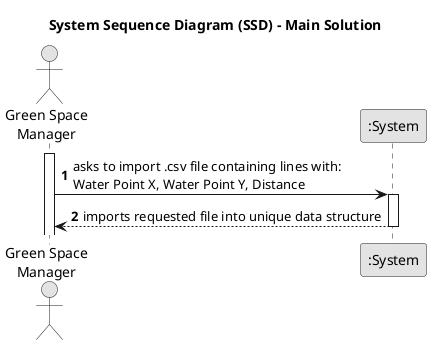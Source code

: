 @startuml
skinparam monochrome true
skinparam packageStyle rectangle
skinparam shadowing false

title System Sequence Diagram (SSD) - Main Solution

autonumber

actor "Green Space\nManager" as Manager
participant ":System" as System

activate Manager

    Manager -> System : asks to import .csv file containing lines with:\nWater Point X, Water Point Y, Distance

    activate System

        System --> Manager : imports requested file into unique data structure
    deactivate System

@enduml
